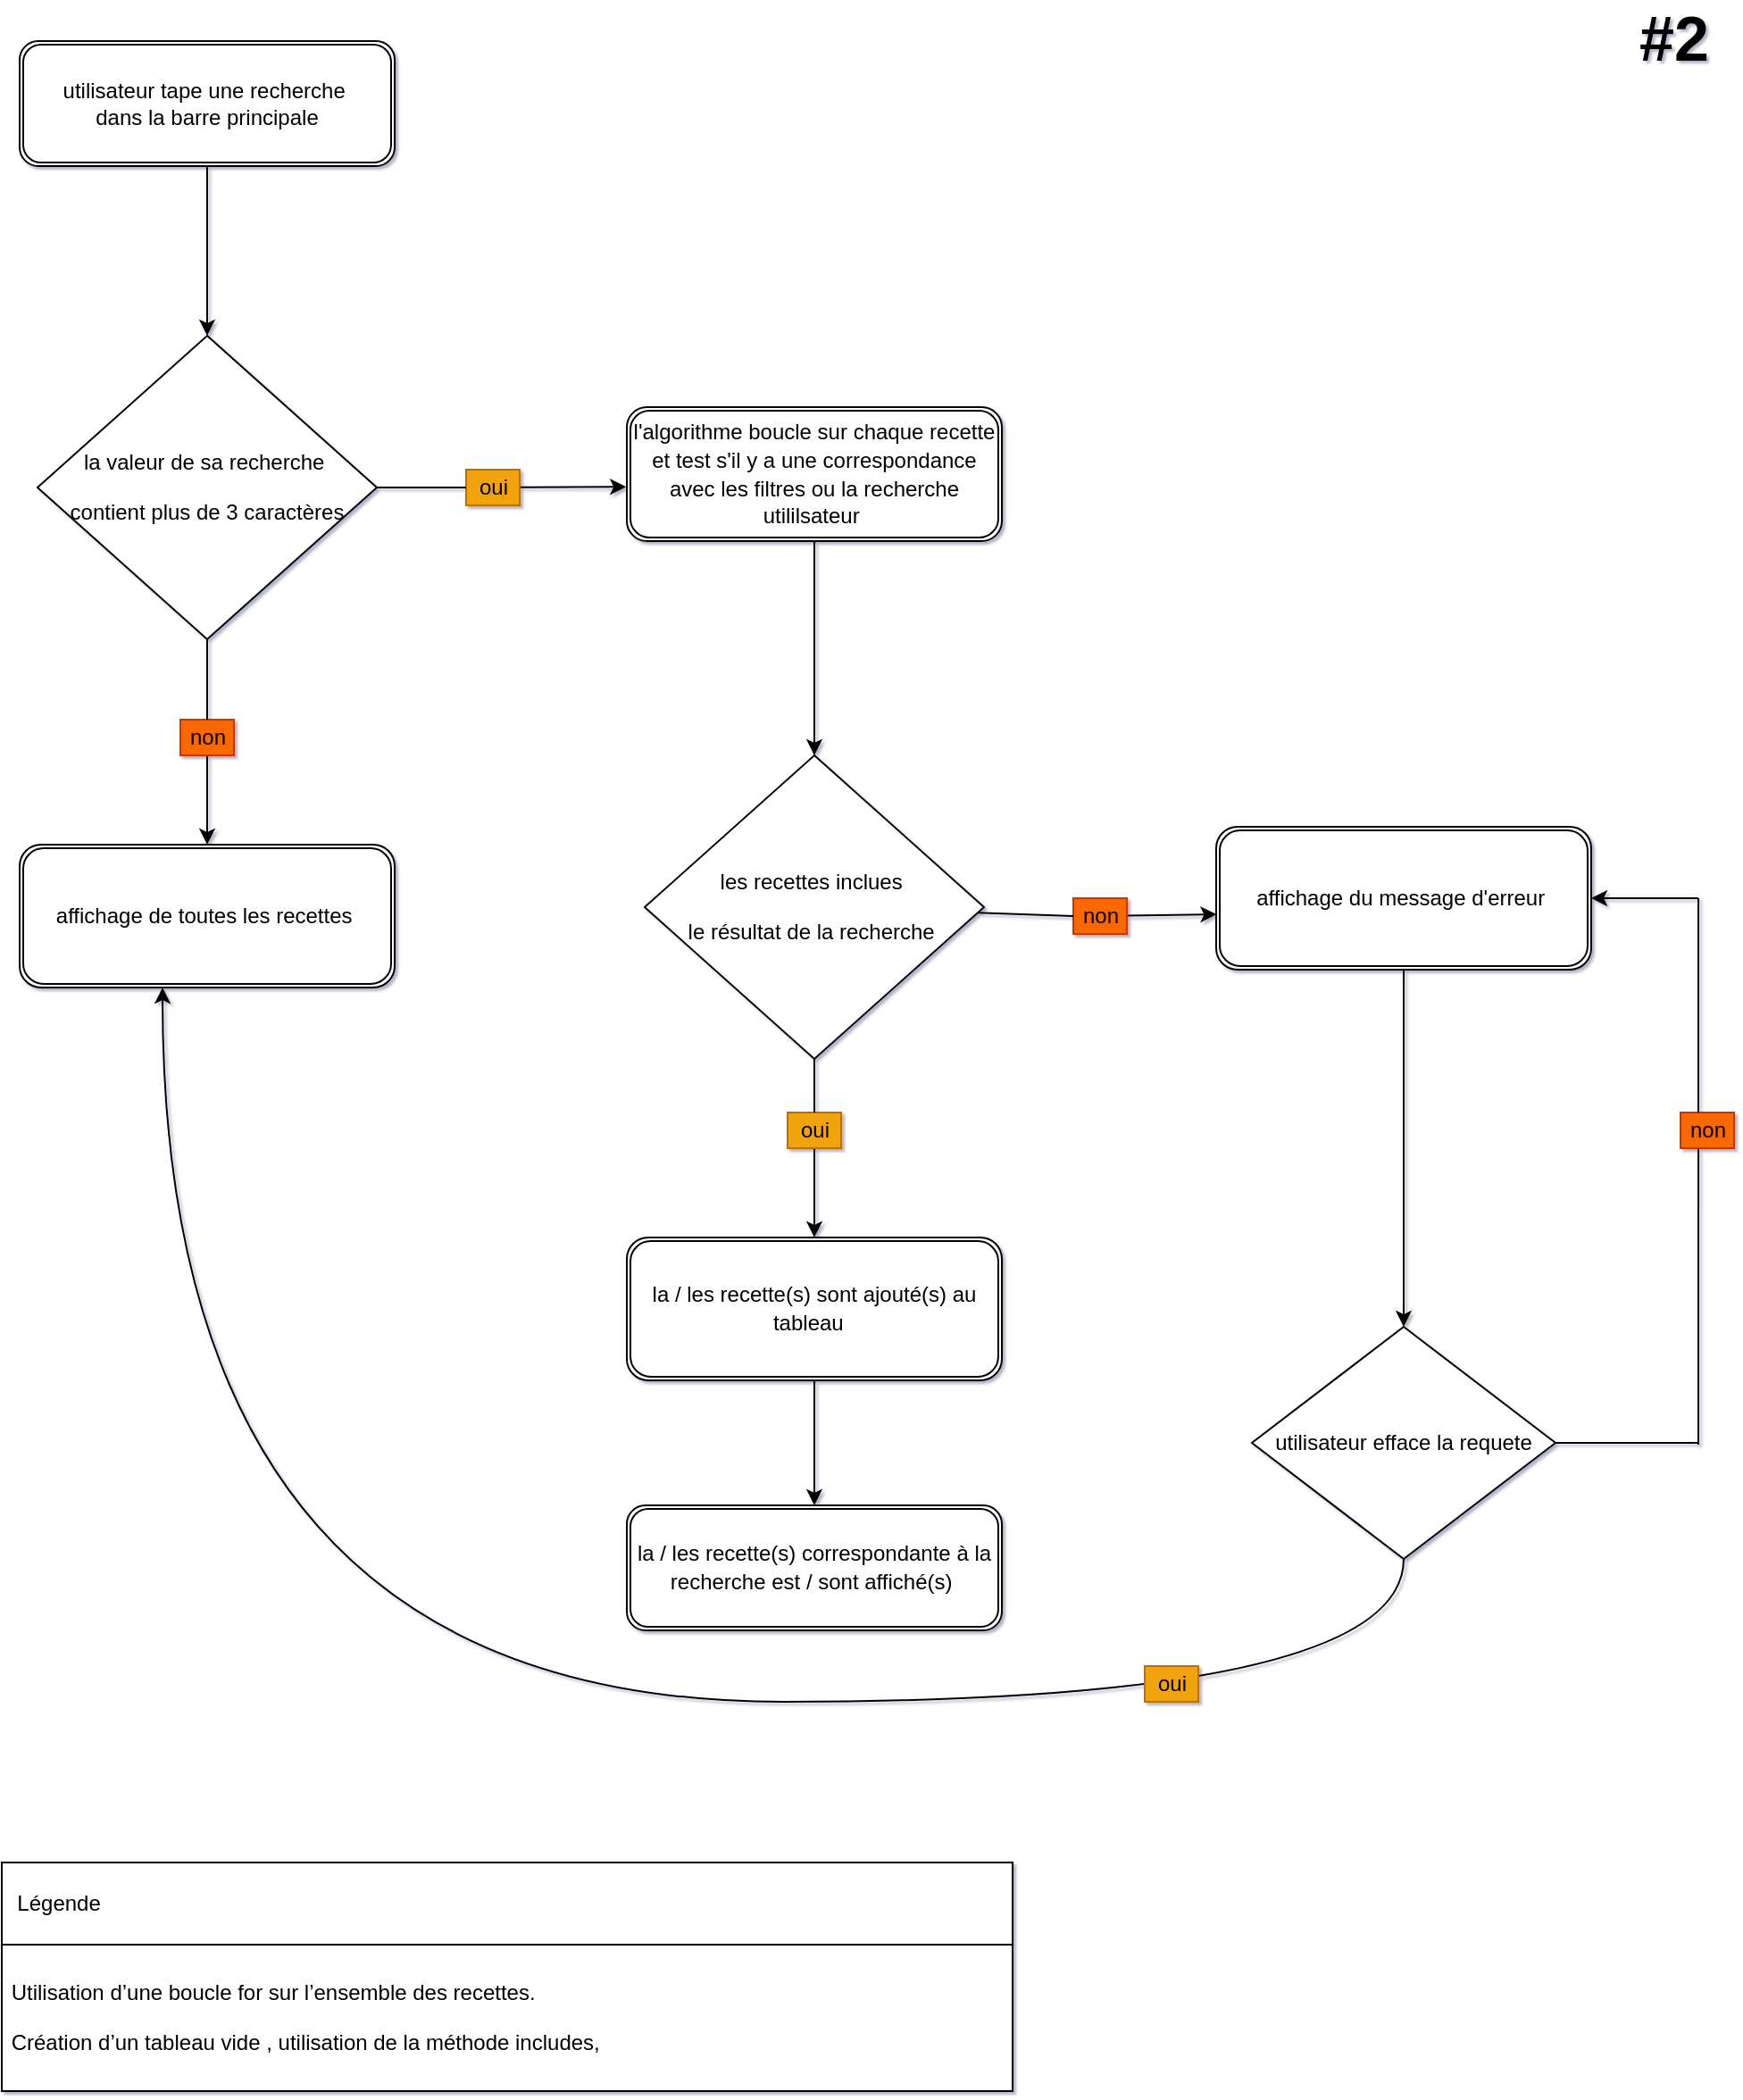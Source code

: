 <mxfile>
    <diagram id="_2jcx-t62Wp5KSKA55ZE" name="Page-1">
        <mxGraphModel dx="1299" dy="632" grid="0" gridSize="10" guides="1" tooltips="1" connect="1" arrows="1" fold="1" page="1" pageScale="1" pageWidth="1700" pageHeight="1100" background="#ffffff" math="0" shadow="1">
            <root>
                <mxCell id="0"/>
                <mxCell id="1" parent="0"/>
                <mxCell id="14" style="edgeStyle=none;html=1;entryX=0.5;entryY=0;entryDx=0;entryDy=0;" parent="1" source="2" target="3" edge="1">
                    <mxGeometry relative="1" as="geometry"/>
                </mxCell>
                <mxCell id="2" value="utilisateur tape une recherche&amp;nbsp; &lt;br&gt;dans la barre principale" style="shape=ext;double=1;rounded=1;whiteSpace=wrap;html=1;" parent="1" vertex="1">
                    <mxGeometry x="375" y="53" width="210" height="70" as="geometry"/>
                </mxCell>
                <mxCell id="16" style="edgeStyle=none;html=1;startArrow=none;" parent="1" source="5" edge="1">
                    <mxGeometry relative="1" as="geometry">
                        <mxPoint x="480" y="503" as="targetPoint"/>
                    </mxGeometry>
                </mxCell>
                <mxCell id="19" style="edgeStyle=none;html=1;entryX=-0.002;entryY=0.595;entryDx=0;entryDy=0;startArrow=none;entryPerimeter=0;" parent="1" source="4" target="18" edge="1">
                    <mxGeometry relative="1" as="geometry"/>
                </mxCell>
                <mxCell id="3" value="&lt;p style=&quot;line-height: 1.3&quot;&gt;la valeur de sa&amp;nbsp;&lt;span&gt;recherche&amp;nbsp;&lt;/span&gt;&lt;/p&gt;&lt;p style=&quot;line-height: 1.3&quot;&gt;&lt;span&gt;contient plus de 3 caractères&lt;/span&gt;&lt;/p&gt;" style="rhombus;whiteSpace=wrap;html=1;rotation=0;" parent="1" vertex="1">
                    <mxGeometry x="385" y="218" width="190" height="170" as="geometry"/>
                </mxCell>
                <mxCell id="6" value="" style="shape=table;startSize=0;container=1;collapsible=0;childLayout=tableLayout;" parent="1" vertex="1">
                    <mxGeometry x="365" y="1073" width="566" height="128" as="geometry"/>
                </mxCell>
                <mxCell id="7" value="" style="shape=partialRectangle;collapsible=0;dropTarget=0;pointerEvents=0;fillColor=none;top=0;left=0;bottom=0;right=0;points=[[0,0.5],[1,0.5]];portConstraint=eastwest;" parent="6" vertex="1">
                    <mxGeometry width="566" height="46" as="geometry"/>
                </mxCell>
                <mxCell id="8" value="&amp;nbsp; Légende&lt;span style=&quot;white-space: pre&quot;&gt;&#9;&lt;/span&gt;&lt;span style=&quot;white-space: pre&quot;&gt;&#9;&lt;/span&gt;" style="shape=partialRectangle;html=1;whiteSpace=wrap;connectable=0;overflow=hidden;fillColor=none;top=0;left=0;bottom=0;right=0;pointerEvents=1;align=left;" parent="7" vertex="1">
                    <mxGeometry width="566" height="46" as="geometry">
                        <mxRectangle width="566" height="46" as="alternateBounds"/>
                    </mxGeometry>
                </mxCell>
                <mxCell id="9" value="" style="shape=partialRectangle;collapsible=0;dropTarget=0;pointerEvents=0;fillColor=none;top=0;left=0;bottom=0;right=0;points=[[0,0.5],[1,0.5]];portConstraint=eastwest;" parent="6" vertex="1">
                    <mxGeometry y="46" width="566" height="82" as="geometry"/>
                </mxCell>
                <mxCell id="10" value="&lt;p style=&quot;line-height: 1.3&quot;&gt;&amp;nbsp;Utilisation d’une boucle for sur l’ensemble des recettes.&lt;/p&gt;&lt;p style=&quot;line-height: 1.3&quot;&gt;&amp;nbsp;Création d’un tableau vide , utilisation de la méthode includes,&lt;/p&gt;" style="shape=partialRectangle;html=1;whiteSpace=wrap;connectable=0;overflow=hidden;fillColor=none;top=0;left=0;bottom=0;right=0;pointerEvents=1;align=left;" parent="9" vertex="1">
                    <mxGeometry width="566" height="82" as="geometry">
                        <mxRectangle width="566" height="82" as="alternateBounds"/>
                    </mxGeometry>
                </mxCell>
                <mxCell id="23" style="edgeStyle=none;html=1;startArrow=none;entryX=0.001;entryY=0.613;entryDx=0;entryDy=0;entryPerimeter=0;" parent="1" source="25" target="22" edge="1">
                    <mxGeometry relative="1" as="geometry">
                        <mxPoint x="1025" y="598" as="targetPoint"/>
                    </mxGeometry>
                </mxCell>
                <mxCell id="28" style="edgeStyle=none;html=1;startArrow=none;" parent="1" source="29" edge="1">
                    <mxGeometry relative="1" as="geometry">
                        <mxPoint x="820" y="723" as="targetPoint"/>
                    </mxGeometry>
                </mxCell>
                <mxCell id="12" value="&lt;p style=&quot;line-height: 1.3&quot;&gt;les recettes inclues&amp;nbsp;&lt;/p&gt;&lt;p style=&quot;line-height: 1.3&quot;&gt;le résultat de la recherche&amp;nbsp;&lt;/p&gt;" style="rhombus;whiteSpace=wrap;html=1;rotation=0;" parent="1" vertex="1">
                    <mxGeometry x="725" y="453" width="190" height="170" as="geometry"/>
                </mxCell>
                <mxCell id="13" value="&lt;p style=&quot;line-height: 1.3&quot;&gt;affichage de toutes les recettes&amp;nbsp;&lt;/p&gt;" style="shape=ext;double=1;rounded=1;whiteSpace=wrap;html=1;" parent="1" vertex="1">
                    <mxGeometry x="375" y="503" width="210" height="80" as="geometry"/>
                </mxCell>
                <mxCell id="5" value="non" style="text;html=1;align=center;verticalAlign=middle;resizable=0;points=[];autosize=1;strokeColor=#C73500;fillColor=#fa6800;sketch=0;shadow=0;fontColor=#000000;" parent="1" vertex="1">
                    <mxGeometry x="465" y="433" width="30" height="20" as="geometry"/>
                </mxCell>
                <mxCell id="17" value="" style="edgeStyle=none;html=1;endArrow=none;" parent="1" source="3" target="5" edge="1">
                    <mxGeometry relative="1" as="geometry">
                        <mxPoint x="480" y="533" as="targetPoint"/>
                        <mxPoint x="480" y="388" as="sourcePoint"/>
                    </mxGeometry>
                </mxCell>
                <mxCell id="21" style="edgeStyle=none;html=1;" parent="1" source="18" edge="1">
                    <mxGeometry relative="1" as="geometry">
                        <mxPoint x="820" y="453" as="targetPoint"/>
                    </mxGeometry>
                </mxCell>
                <mxCell id="18" value="&lt;p style=&quot;line-height: 1.3&quot;&gt;l'algorithme boucle sur chaque recette et test s'il y a une correspondance avec les filtres ou la recherche utililsateur&amp;nbsp;&lt;/p&gt;" style="shape=ext;double=1;rounded=1;whiteSpace=wrap;html=1;" parent="1" vertex="1">
                    <mxGeometry x="715" y="258" width="210" height="75" as="geometry"/>
                </mxCell>
                <mxCell id="4" value="oui" style="text;html=1;align=center;verticalAlign=middle;resizable=0;points=[];autosize=1;strokeColor=#BD7000;fillColor=#f0a30a;sketch=0;shadow=0;fontColor=#000000;" parent="1" vertex="1">
                    <mxGeometry x="625" y="293" width="30" height="20" as="geometry"/>
                </mxCell>
                <mxCell id="20" value="" style="edgeStyle=none;html=1;entryX=0;entryY=0.5;entryDx=0;entryDy=0;endArrow=none;" parent="1" source="3" target="4" edge="1">
                    <mxGeometry relative="1" as="geometry">
                        <mxPoint x="575" y="303" as="sourcePoint"/>
                        <mxPoint x="685" y="303" as="targetPoint"/>
                    </mxGeometry>
                </mxCell>
                <mxCell id="27" style="edgeStyle=none;html=1;" parent="1" source="22" edge="1">
                    <mxGeometry relative="1" as="geometry">
                        <mxPoint x="1150" y="773" as="targetPoint"/>
                    </mxGeometry>
                </mxCell>
                <mxCell id="44" style="edgeStyle=orthogonalEdgeStyle;curved=1;html=1;startArrow=classic;startFill=1;endArrow=none;endFill=0;elbow=vertical;" parent="1" source="22" edge="1">
                    <mxGeometry relative="1" as="geometry">
                        <mxPoint x="1315" y="533" as="targetPoint"/>
                    </mxGeometry>
                </mxCell>
                <mxCell id="22" value="&lt;p style=&quot;line-height: 1.3&quot;&gt;affichage du message d'erreur&amp;nbsp;&lt;/p&gt;" style="shape=ext;double=1;rounded=1;whiteSpace=wrap;html=1;" parent="1" vertex="1">
                    <mxGeometry x="1045" y="493" width="210" height="80" as="geometry"/>
                </mxCell>
                <mxCell id="25" value="non" style="text;html=1;align=center;verticalAlign=middle;resizable=0;points=[];autosize=1;strokeColor=#C73500;fillColor=#fa6800;sketch=0;shadow=0;fontColor=#000000;" parent="1" vertex="1">
                    <mxGeometry x="965" y="533" width="30" height="20" as="geometry"/>
                </mxCell>
                <mxCell id="26" value="" style="edgeStyle=none;html=1;entryX=0;entryY=0.5;entryDx=0;entryDy=0;endArrow=none;" parent="1" source="12" target="25" edge="1">
                    <mxGeometry relative="1" as="geometry">
                        <mxPoint x="915" y="598" as="sourcePoint"/>
                        <mxPoint x="1055" y="598" as="targetPoint"/>
                        <Array as="points">
                            <mxPoint x="965" y="543"/>
                        </Array>
                    </mxGeometry>
                </mxCell>
                <mxCell id="29" value="oui" style="text;html=1;align=center;verticalAlign=middle;resizable=0;points=[];autosize=1;strokeColor=#BD7000;fillColor=#f0a30a;sketch=0;shadow=0;fontColor=#000000;" parent="1" vertex="1">
                    <mxGeometry x="805" y="653" width="30" height="20" as="geometry"/>
                </mxCell>
                <mxCell id="30" value="" style="edgeStyle=none;html=1;endArrow=none;" parent="1" source="12" edge="1">
                    <mxGeometry relative="1" as="geometry">
                        <mxPoint x="820" y="653" as="targetPoint"/>
                        <mxPoint x="820" y="683.0" as="sourcePoint"/>
                    </mxGeometry>
                </mxCell>
                <mxCell id="33" style="edgeStyle=none;html=1;" parent="1" source="31" edge="1">
                    <mxGeometry relative="1" as="geometry">
                        <mxPoint x="820" y="873" as="targetPoint"/>
                    </mxGeometry>
                </mxCell>
                <mxCell id="31" value="&lt;p style=&quot;line-height: 1.3&quot;&gt;la / les recette(s) sont ajouté(s) au tableau&amp;nbsp;&amp;nbsp;&lt;/p&gt;" style="shape=ext;double=1;rounded=1;whiteSpace=wrap;html=1;" parent="1" vertex="1">
                    <mxGeometry x="715" y="723" width="210" height="80" as="geometry"/>
                </mxCell>
                <mxCell id="34" value="&lt;p style=&quot;line-height: 1.3&quot;&gt;la / les recette(s) correspondante à la recherche est / sont affiché(s)&amp;nbsp;&lt;br&gt;&lt;/p&gt;" style="shape=ext;double=1;rounded=1;whiteSpace=wrap;html=1;" parent="1" vertex="1">
                    <mxGeometry x="715" y="873" width="210" height="70" as="geometry"/>
                </mxCell>
                <mxCell id="37" style="edgeStyle=orthogonalEdgeStyle;html=1;entryX=0.381;entryY=1;entryDx=0;entryDy=0;entryPerimeter=0;elbow=vertical;curved=1;" parent="1" source="35" target="13" edge="1">
                    <mxGeometry relative="1" as="geometry">
                        <Array as="points">
                            <mxPoint x="1150" y="983"/>
                            <mxPoint x="455" y="983"/>
                        </Array>
                    </mxGeometry>
                </mxCell>
                <mxCell id="41" style="edgeStyle=orthogonalEdgeStyle;curved=1;html=1;elbow=vertical;endArrow=none;endFill=0;" parent="1" source="35" edge="1">
                    <mxGeometry relative="1" as="geometry">
                        <mxPoint x="1315" y="838" as="targetPoint"/>
                    </mxGeometry>
                </mxCell>
                <mxCell id="35" value="utilisateur efface la requete" style="rhombus;whiteSpace=wrap;html=1;rotation=0;gradientColor=none;" parent="1" vertex="1">
                    <mxGeometry x="1065" y="773" width="170" height="130" as="geometry"/>
                </mxCell>
                <mxCell id="38" value="oui" style="text;html=1;align=center;verticalAlign=middle;resizable=0;points=[];autosize=1;strokeColor=#BD7000;fillColor=#f0a30a;sketch=0;shadow=0;fontColor=#000000;" parent="1" vertex="1">
                    <mxGeometry x="1005" y="963" width="30" height="20" as="geometry"/>
                </mxCell>
                <mxCell id="43" style="edgeStyle=none;html=1;endArrow=none;endFill=0;startArrow=none;exitX=0.334;exitY=1.018;exitDx=0;exitDy=0;exitPerimeter=0;" parent="1" source="24" edge="1">
                    <mxGeometry relative="1" as="geometry">
                        <mxPoint x="1315" y="839" as="targetPoint"/>
                        <mxPoint x="1315" y="693" as="sourcePoint"/>
                    </mxGeometry>
                </mxCell>
                <mxCell id="24" value="non" style="text;html=1;align=center;verticalAlign=middle;resizable=0;points=[];autosize=1;strokeColor=#C73500;fillColor=#fa6800;sketch=0;shadow=0;fontColor=#000000;" parent="1" vertex="1">
                    <mxGeometry x="1305" y="653" width="30" height="20" as="geometry"/>
                </mxCell>
                <mxCell id="46" value="" style="edgeStyle=none;html=1;endArrow=none;endFill=0;" parent="1" edge="1">
                    <mxGeometry relative="1" as="geometry">
                        <mxPoint x="1315" y="653" as="targetPoint"/>
                        <mxPoint x="1315" y="533" as="sourcePoint"/>
                    </mxGeometry>
                </mxCell>
                <mxCell id="47" value="&lt;b&gt;&lt;font style=&quot;font-size: 35px&quot;&gt;#2&lt;/font&gt;&lt;/b&gt;" style="text;html=1;align=center;verticalAlign=middle;resizable=0;points=[];autosize=1;strokeColor=none;fillColor=none;" parent="1" vertex="1">
                    <mxGeometry x="1276" y="36" width="50" height="30" as="geometry"/>
                </mxCell>
            </root>
        </mxGraphModel>
    </diagram>
</mxfile>